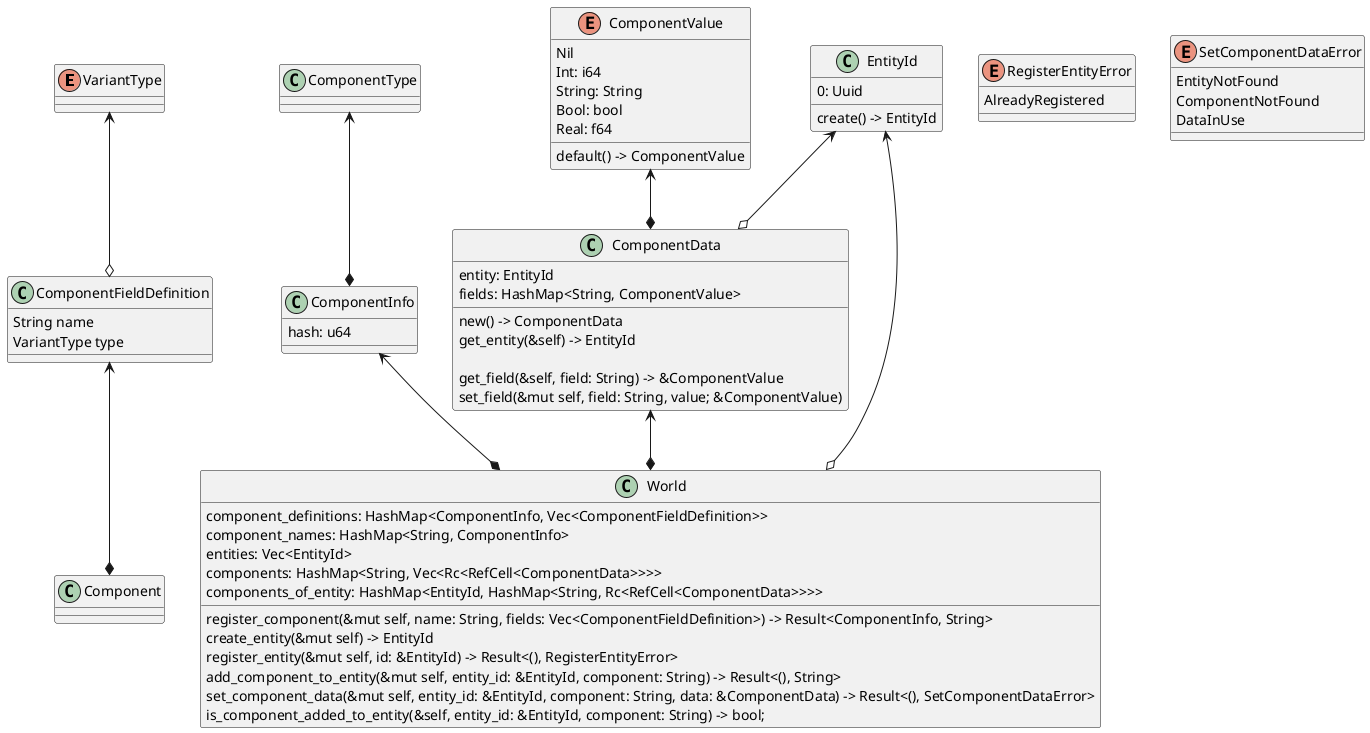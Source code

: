 @startuml
'https://plantuml.com/class-diagram

VariantType <--o ComponentFieldDefinition
ComponentFieldDefinition <--* Component
ComponentType <--* ComponentInfo
ComponentInfo <--* World
ComponentValue <--* ComponentData
ComponentData <--* World
EntityId <--o ComponentData
EntityId <--o World

enum VariantType

class ComponentFieldDefinition {
    String name
    VariantType type
}

class ComponentInfo {
    hash: u64
}

class ComponentData {
    entity: EntityId
    fields: HashMap<String, ComponentValue>

    new() -> ComponentData
    get_entity(&self) -> EntityId

    get_field(&self, field: String) -> &ComponentValue
    set_field(&mut self, field: String, value; &ComponentValue)
}

enum ComponentValue {
    Nil
    Int: i64
    String: String
    Bool: bool
    Real: f64

    default() -> ComponentValue
}

class EntityId {
    0: Uuid

    create() -> EntityId
}

enum RegisterEntityError {
    AlreadyRegistered
}

enum SetComponentDataError {
    EntityNotFound
    ComponentNotFound
    DataInUse
}

class World {
    component_definitions: HashMap<ComponentInfo, Vec<ComponentFieldDefinition>>
    component_names: HashMap<String, ComponentInfo>
    entities: Vec<EntityId>
    components: HashMap<String, Vec<Rc<RefCell<ComponentData>>>>
    components_of_entity: HashMap<EntityId, HashMap<String, Rc<RefCell<ComponentData>>>>

    register_component(&mut self, name: String, fields: Vec<ComponentFieldDefinition>) -> Result<ComponentInfo, String>
    create_entity(&mut self) -> EntityId
    register_entity(&mut self, id: &EntityId) -> Result<(), RegisterEntityError>
    add_component_to_entity(&mut self, entity_id: &EntityId, component: String) -> Result<(), String>
    set_component_data(&mut self, entity_id: &EntityId, component: String, data: &ComponentData) -> Result<(), SetComponentDataError>
    is_component_added_to_entity(&self, entity_id: &EntityId, component: String) -> bool;
}

@enduml
